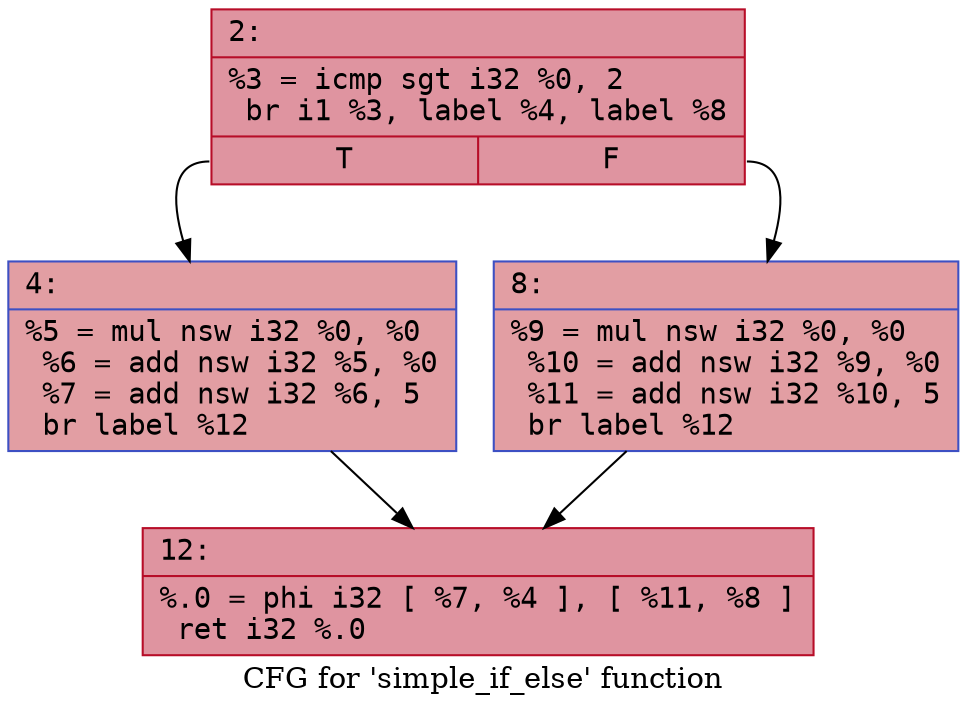 digraph "CFG for 'simple_if_else' function" {
	label="CFG for 'simple_if_else' function";

	Node0x5b70de062de0 [shape=record,color="#b70d28ff", style=filled, fillcolor="#b70d2870" fontname="Courier",label="{2:\l|  %3 = icmp sgt i32 %0, 2\l  br i1 %3, label %4, label %8\l|{<s0>T|<s1>F}}"];
	Node0x5b70de062de0:s0 -> Node0x5b70de064b90;
	Node0x5b70de062de0:s1 -> Node0x5b70de064bf0;
	Node0x5b70de064b90 [shape=record,color="#3d50c3ff", style=filled, fillcolor="#be242e70" fontname="Courier",label="{4:\l|  %5 = mul nsw i32 %0, %0\l  %6 = add nsw i32 %5, %0\l  %7 = add nsw i32 %6, 5\l  br label %12\l}"];
	Node0x5b70de064b90 -> Node0x5b70de064d70;
	Node0x5b70de064bf0 [shape=record,color="#3d50c3ff", style=filled, fillcolor="#be242e70" fontname="Courier",label="{8:\l|  %9 = mul nsw i32 %0, %0\l  %10 = add nsw i32 %9, %0\l  %11 = add nsw i32 %10, 5\l  br label %12\l}"];
	Node0x5b70de064bf0 -> Node0x5b70de064d70;
	Node0x5b70de064d70 [shape=record,color="#b70d28ff", style=filled, fillcolor="#b70d2870" fontname="Courier",label="{12:\l|  %.0 = phi i32 [ %7, %4 ], [ %11, %8 ]\l  ret i32 %.0\l}"];
}
